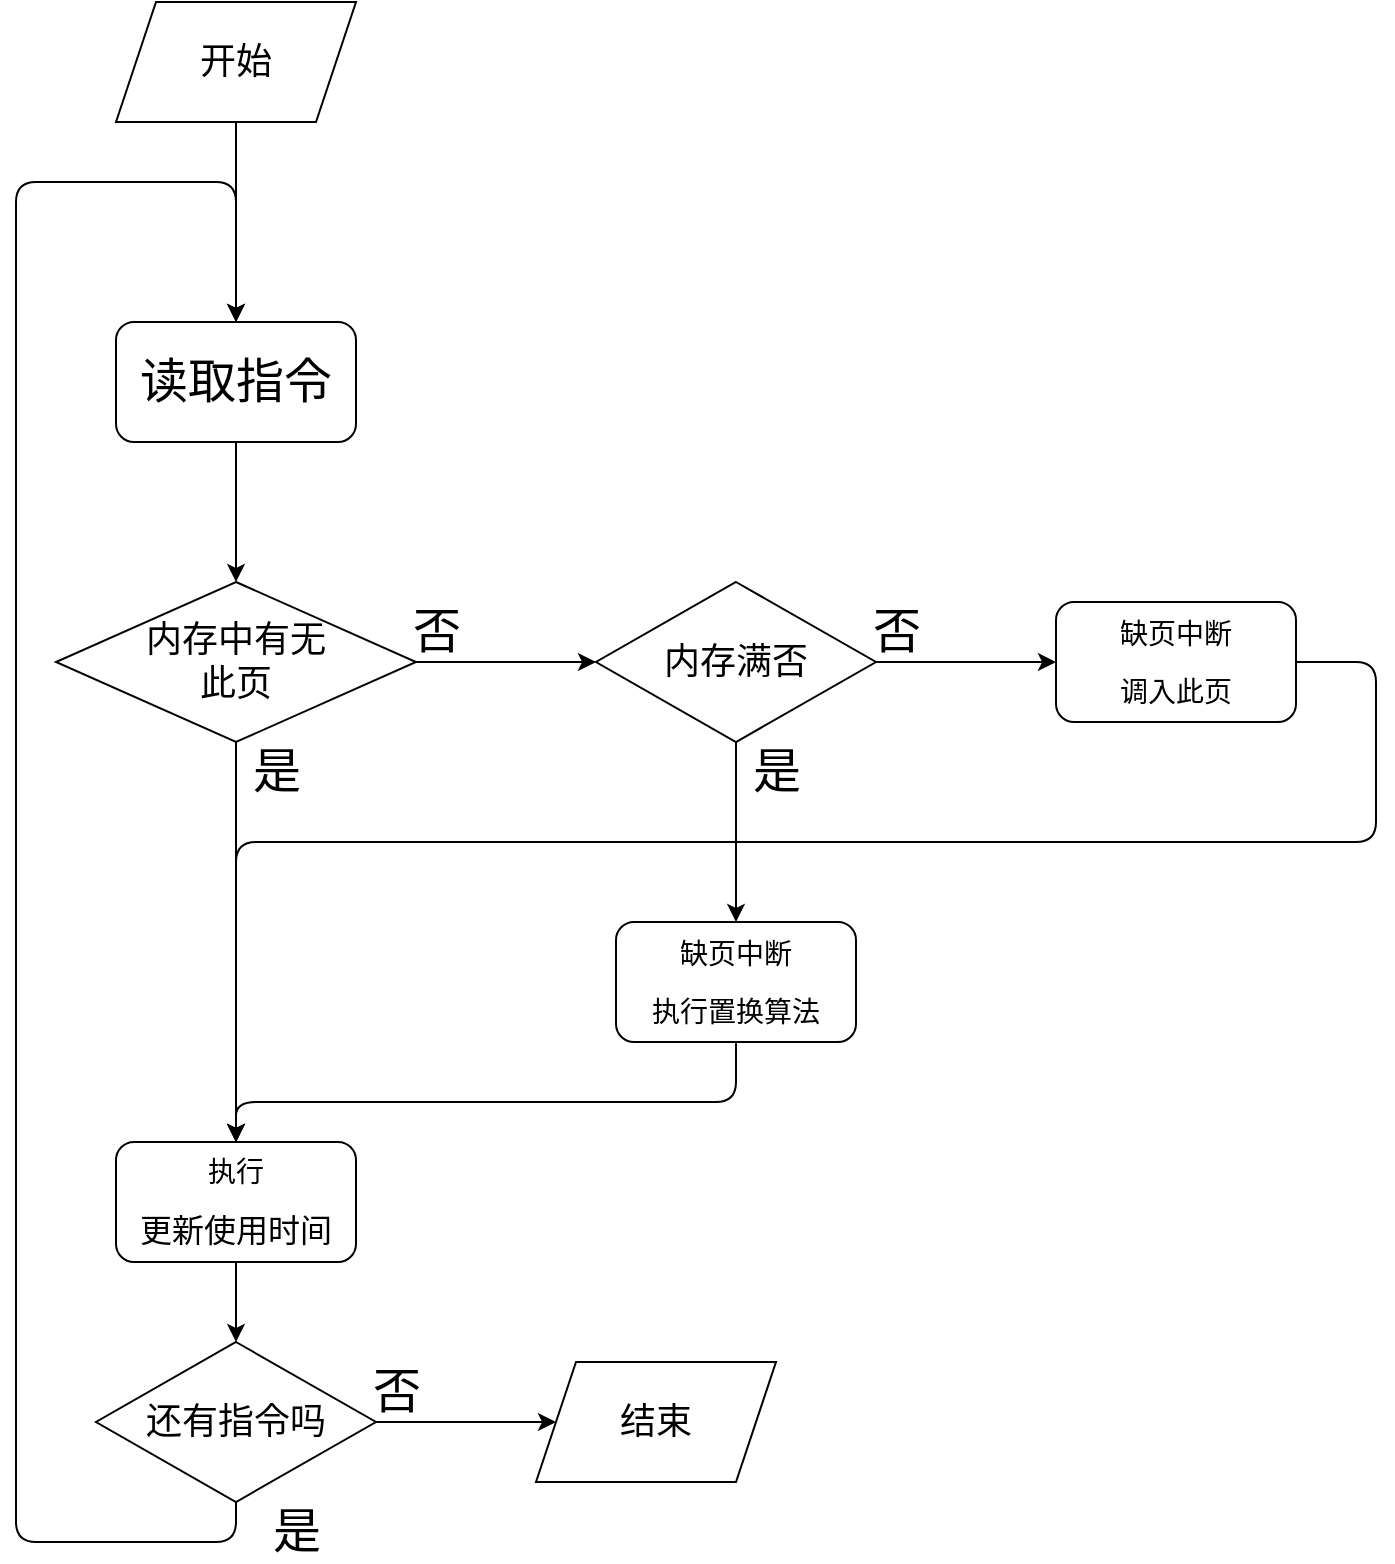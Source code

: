 <mxfile>
    <diagram id="sjhXF7uCWZ0_mjMo4Yx-" name="第 1 页">
        <mxGraphModel dx="748" dy="628" grid="1" gridSize="10" guides="1" tooltips="1" connect="1" arrows="1" fold="1" page="1" pageScale="1" pageWidth="827" pageHeight="1169" math="0" shadow="0">
            <root>
                <mxCell id="0"/>
                <mxCell id="1" parent="0"/>
                <mxCell id="6" value="" style="edgeStyle=none;html=1;fontSize=24;" edge="1" parent="1" source="2">
                    <mxGeometry relative="1" as="geometry">
                        <mxPoint x="184" y="430" as="targetPoint"/>
                    </mxGeometry>
                </mxCell>
                <mxCell id="2" value="&lt;font style=&quot;font-size: 24px&quot;&gt;读取指令&lt;/font&gt;" style="rounded=1;whiteSpace=wrap;html=1;" vertex="1" parent="1">
                    <mxGeometry x="124" y="300" width="120" height="60" as="geometry"/>
                </mxCell>
                <mxCell id="10" value="" style="edgeStyle=none;html=1;fontSize=18;" edge="1" parent="1" target="9">
                    <mxGeometry relative="1" as="geometry">
                        <mxPoint x="184" y="510" as="sourcePoint"/>
                    </mxGeometry>
                </mxCell>
                <mxCell id="13" value="" style="edgeStyle=none;html=1;fontSize=24;exitX=1;exitY=0.5;exitDx=0;exitDy=0;" edge="1" parent="1" source="35">
                    <mxGeometry relative="1" as="geometry">
                        <mxPoint x="274" y="470" as="sourcePoint"/>
                        <mxPoint x="364" y="470" as="targetPoint"/>
                    </mxGeometry>
                </mxCell>
                <mxCell id="16" style="edgeStyle=none;html=1;fontSize=14;entryX=0.5;entryY=0;entryDx=0;entryDy=0;" edge="1" parent="1" target="2">
                    <mxGeometry relative="1" as="geometry">
                        <mxPoint x="184" y="230" as="targetPoint"/>
                        <mxPoint x="184" y="890" as="sourcePoint"/>
                        <Array as="points">
                            <mxPoint x="184" y="910"/>
                            <mxPoint x="74" y="910"/>
                            <mxPoint x="74" y="230"/>
                            <mxPoint x="184" y="230"/>
                        </Array>
                    </mxGeometry>
                </mxCell>
                <mxCell id="29" style="edgeStyle=none;html=1;entryX=0.5;entryY=0;entryDx=0;entryDy=0;fontSize=18;" edge="1" parent="1" source="9" target="28">
                    <mxGeometry relative="1" as="geometry"/>
                </mxCell>
                <mxCell id="9" value="&lt;p&gt;&lt;font style=&quot;font-size: 14px&quot;&gt;执行&lt;/font&gt;&lt;/p&gt;&lt;p&gt;&lt;font size=&quot;3&quot;&gt;更新使用时间&lt;/font&gt;&lt;/p&gt;" style="whiteSpace=wrap;html=1;rounded=1;" vertex="1" parent="1">
                    <mxGeometry x="124" y="710" width="120" height="60" as="geometry"/>
                </mxCell>
                <mxCell id="11" value="是" style="text;html=1;align=center;verticalAlign=middle;resizable=0;points=[];autosize=1;strokeColor=none;fillColor=none;fontSize=24;" vertex="1" parent="1">
                    <mxGeometry x="184" y="510" width="40" height="30" as="geometry"/>
                </mxCell>
                <mxCell id="14" value="否" style="text;html=1;align=center;verticalAlign=middle;resizable=0;points=[];autosize=1;strokeColor=none;fillColor=none;fontSize=24;" vertex="1" parent="1">
                    <mxGeometry x="264" y="440" width="40" height="30" as="geometry"/>
                </mxCell>
                <mxCell id="18" style="edgeStyle=none;html=1;fontSize=18;entryX=0.5;entryY=0;entryDx=0;entryDy=0;" edge="1" parent="1" source="17" target="24">
                    <mxGeometry relative="1" as="geometry">
                        <mxPoint x="434" y="590" as="targetPoint"/>
                    </mxGeometry>
                </mxCell>
                <mxCell id="20" style="edgeStyle=none;html=1;fontSize=18;" edge="1" parent="1" source="17">
                    <mxGeometry relative="1" as="geometry">
                        <mxPoint x="594" y="470" as="targetPoint"/>
                    </mxGeometry>
                </mxCell>
                <mxCell id="17" value="内存满否" style="rhombus;whiteSpace=wrap;html=1;fontSize=18;" vertex="1" parent="1">
                    <mxGeometry x="364" y="430" width="140" height="80" as="geometry"/>
                </mxCell>
                <mxCell id="19" value="是" style="text;html=1;align=center;verticalAlign=middle;resizable=0;points=[];autosize=1;strokeColor=none;fillColor=none;fontSize=24;" vertex="1" parent="1">
                    <mxGeometry x="434" y="510" width="40" height="30" as="geometry"/>
                </mxCell>
                <mxCell id="21" value="否" style="text;html=1;align=center;verticalAlign=middle;resizable=0;points=[];autosize=1;strokeColor=none;fillColor=none;fontSize=24;" vertex="1" parent="1">
                    <mxGeometry x="494" y="440" width="40" height="30" as="geometry"/>
                </mxCell>
                <mxCell id="23" style="edgeStyle=none;html=1;fontSize=18;entryX=0.5;entryY=0;entryDx=0;entryDy=0;" edge="1" parent="1" source="22" target="9">
                    <mxGeometry relative="1" as="geometry">
                        <mxPoint x="184" y="600" as="targetPoint"/>
                        <Array as="points">
                            <mxPoint x="754" y="470"/>
                            <mxPoint x="754" y="560"/>
                            <mxPoint x="184" y="560"/>
                        </Array>
                    </mxGeometry>
                </mxCell>
                <mxCell id="22" value="&lt;p&gt;&lt;span style=&quot;font-size: 14px&quot;&gt;缺页中断&lt;/span&gt;&lt;/p&gt;&lt;p&gt;&lt;span style=&quot;font-size: 14px&quot;&gt;调入此页&lt;/span&gt;&lt;/p&gt;" style="whiteSpace=wrap;html=1;rounded=1;" vertex="1" parent="1">
                    <mxGeometry x="594" y="440" width="120" height="60" as="geometry"/>
                </mxCell>
                <mxCell id="25" style="edgeStyle=none;html=1;fontSize=18;entryX=0.5;entryY=0;entryDx=0;entryDy=0;" edge="1" parent="1" source="24" target="9">
                    <mxGeometry relative="1" as="geometry">
                        <mxPoint x="184" y="780" as="targetPoint"/>
                        <Array as="points">
                            <mxPoint x="434" y="690"/>
                            <mxPoint x="184" y="690"/>
                        </Array>
                    </mxGeometry>
                </mxCell>
                <mxCell id="24" value="&lt;p&gt;&lt;span style=&quot;font-size: 14px&quot;&gt;缺页中断&lt;/span&gt;&lt;/p&gt;&lt;p&gt;&lt;span style=&quot;font-size: 14px&quot;&gt;执行置换算法&lt;/span&gt;&lt;/p&gt;" style="whiteSpace=wrap;html=1;rounded=1;" vertex="1" parent="1">
                    <mxGeometry x="374" y="600" width="120" height="60" as="geometry"/>
                </mxCell>
                <mxCell id="27" style="edgeStyle=none;html=1;entryX=0.5;entryY=0;entryDx=0;entryDy=0;fontSize=18;" edge="1" parent="1" source="26" target="2">
                    <mxGeometry relative="1" as="geometry"/>
                </mxCell>
                <mxCell id="26" value="开始" style="shape=parallelogram;perimeter=parallelogramPerimeter;whiteSpace=wrap;html=1;fixedSize=1;fontSize=18;" vertex="1" parent="1">
                    <mxGeometry x="124" y="140" width="120" height="60" as="geometry"/>
                </mxCell>
                <mxCell id="32" value="" style="edgeStyle=none;html=1;fontSize=18;" edge="1" parent="1" source="28">
                    <mxGeometry relative="1" as="geometry">
                        <mxPoint x="344" y="850" as="targetPoint"/>
                    </mxGeometry>
                </mxCell>
                <mxCell id="28" value="还有指令吗" style="rhombus;whiteSpace=wrap;html=1;fontSize=18;" vertex="1" parent="1">
                    <mxGeometry x="114" y="810" width="140" height="80" as="geometry"/>
                </mxCell>
                <mxCell id="30" value="是" style="text;html=1;align=center;verticalAlign=middle;resizable=0;points=[];autosize=1;strokeColor=none;fillColor=none;fontSize=24;" vertex="1" parent="1">
                    <mxGeometry x="194" y="890" width="40" height="30" as="geometry"/>
                </mxCell>
                <mxCell id="33" value="结束" style="shape=parallelogram;perimeter=parallelogramPerimeter;whiteSpace=wrap;html=1;fixedSize=1;fontSize=18;" vertex="1" parent="1">
                    <mxGeometry x="334" y="820" width="120" height="60" as="geometry"/>
                </mxCell>
                <mxCell id="34" value="否" style="text;html=1;align=center;verticalAlign=middle;resizable=0;points=[];autosize=1;strokeColor=none;fillColor=none;fontSize=24;" vertex="1" parent="1">
                    <mxGeometry x="244" y="820" width="40" height="30" as="geometry"/>
                </mxCell>
                <mxCell id="35" value="内存中有无&lt;br&gt;此页" style="rhombus;whiteSpace=wrap;html=1;fontSize=18;" vertex="1" parent="1">
                    <mxGeometry x="94" y="430" width="180" height="80" as="geometry"/>
                </mxCell>
            </root>
        </mxGraphModel>
    </diagram>
</mxfile>